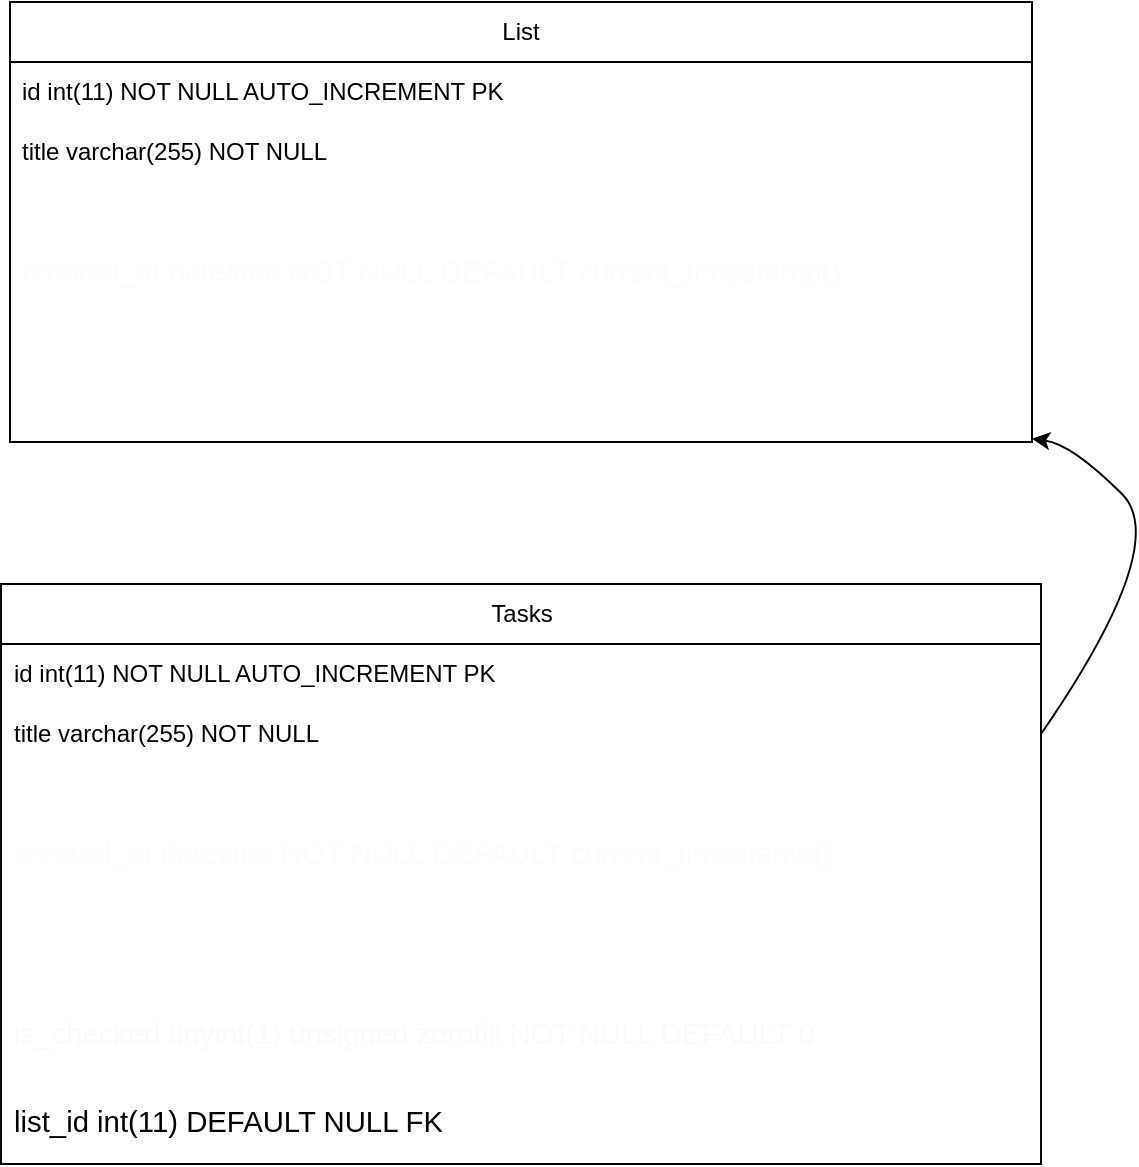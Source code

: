 <mxfile>
    <diagram id="G1lX8GKIa2yoWnkr4c4l" name="Page-1">
        <mxGraphModel dx="1130" dy="702" grid="1" gridSize="10" guides="1" tooltips="1" connect="1" arrows="1" fold="1" page="1" pageScale="1" pageWidth="850" pageHeight="1100" math="0" shadow="0">
            <root>
                <mxCell id="0"/>
                <mxCell id="1" parent="0"/>
                <mxCell id="2" value="Tasks" style="swimlane;fontStyle=0;childLayout=stackLayout;horizontal=1;startSize=30;horizontalStack=0;resizeParent=1;resizeParentMax=0;resizeLast=0;collapsible=1;marginBottom=0;whiteSpace=wrap;html=1;" parent="1" vertex="1">
                    <mxGeometry x="64.5" y="310" width="520" height="290" as="geometry"/>
                </mxCell>
                <mxCell id="3" value="id int(11) NOT NULL AUTO_INCREMENT PK" style="text;strokeColor=none;fillColor=none;align=left;verticalAlign=middle;spacingLeft=4;spacingRight=4;overflow=hidden;points=[[0,0.5],[1,0.5]];portConstraint=eastwest;rotatable=0;whiteSpace=wrap;html=1;" parent="2" vertex="1">
                    <mxGeometry y="30" width="520" height="30" as="geometry"/>
                </mxCell>
                <mxCell id="4" value="title varchar(255) NOT NULL" style="text;strokeColor=none;fillColor=none;align=left;verticalAlign=middle;spacingLeft=4;spacingRight=4;overflow=hidden;points=[[0,0.5],[1,0.5]];portConstraint=eastwest;rotatable=0;whiteSpace=wrap;html=1;" parent="2" vertex="1">
                    <mxGeometry y="60" width="520" height="30" as="geometry"/>
                </mxCell>
                <mxCell id="5" value="&lt;span style=&quot;color: rgb(255, 255, 255); font-family: Arial, sans-serif; font-size: 14.667px;&quot;&gt;description varchar(255) NOT NULL&lt;/span&gt;" style="text;strokeColor=none;fillColor=none;align=left;verticalAlign=middle;spacingLeft=4;spacingRight=4;overflow=hidden;points=[[0,0.5],[1,0.5]];portConstraint=eastwest;rotatable=0;whiteSpace=wrap;html=1;" parent="2" vertex="1">
                    <mxGeometry y="90" width="520" height="30" as="geometry"/>
                </mxCell>
                <mxCell id="17" value="&lt;span id=&quot;docs-internal-guid-ec8f2c95-7fff-4fae-cb76-d2736a8f1fb5&quot;&gt;&lt;span style=&quot;font-size: 11pt; font-family: Arial, sans-serif; background-color: transparent; font-variant-numeric: normal; font-variant-east-asian: normal; font-variant-alternates: normal; font-variant-position: normal; vertical-align: baseline;&quot;&gt;&lt;font color=&quot;#fcfcfc&quot;&gt;created_at datetime NOT NULL DEFAULT&amp;nbsp;&lt;/font&gt;&lt;/span&gt;&lt;/span&gt;&lt;span style=&quot;color: rgb(252, 252, 252); font-family: Arial, sans-serif; font-size: 14.667px;&quot;&gt;current_timestamp()&lt;/span&gt;" style="text;strokeColor=none;fillColor=none;align=left;verticalAlign=middle;spacingLeft=4;spacingRight=4;overflow=hidden;points=[[0,0.5],[1,0.5]];portConstraint=eastwest;rotatable=0;whiteSpace=wrap;html=1;" parent="2" vertex="1">
                    <mxGeometry y="120" width="520" height="30" as="geometry"/>
                </mxCell>
                <mxCell id="16" value="&lt;p style=&quot;line-height: 1.38; margin-top: 12pt; margin-bottom: 12pt;&quot; dir=&quot;ltr&quot;&gt;&lt;span style=&quot;font-size: 11pt; font-family: Arial, sans-serif; background-color: transparent; font-variant-numeric: normal; font-variant-east-asian: normal; font-variant-alternates: normal; font-variant-position: normal; vertical-align: baseline;&quot;&gt;&lt;font color=&quot;#ffffff&quot;&gt;updated_at datetime NOT NULL DEFAULT current_timestamp() ON UPDATE current_timestamp()&lt;/font&gt;&lt;/span&gt;&lt;/p&gt;&lt;div&gt;&lt;span style=&quot;font-size: 11pt; font-family: Arial, sans-serif; background-color: transparent; font-variant-numeric: normal; font-variant-east-asian: normal; font-variant-alternates: normal; font-variant-position: normal; vertical-align: baseline;&quot;&gt;&lt;font color=&quot;#ffffff&quot;&gt;&lt;br&gt;&lt;/font&gt;&lt;/span&gt;&lt;/div&gt;" style="text;strokeColor=none;fillColor=none;align=left;verticalAlign=middle;spacingLeft=4;spacingRight=4;overflow=hidden;points=[[0,0.5],[1,0.5]];portConstraint=eastwest;rotatable=0;whiteSpace=wrap;html=1;" parent="2" vertex="1">
                    <mxGeometry y="150" width="520" height="60" as="geometry"/>
                </mxCell>
                <mxCell id="18" value="&lt;span id=&quot;docs-internal-guid-0859cea8-7fff-225d-d819-ba173547342a&quot;&gt;&lt;span style=&quot;font-size: 11pt; font-family: Arial, sans-serif; background-color: transparent; font-variant-numeric: normal; font-variant-east-asian: normal; font-variant-alternates: normal; font-variant-position: normal; vertical-align: baseline;&quot;&gt;&lt;font color=&quot;#fafafa&quot;&gt;is_checked tinyint(1) unsigned zerofill NOT NULL DEFAULT 0&lt;/font&gt;&lt;/span&gt;&lt;/span&gt;" style="text;strokeColor=none;fillColor=none;align=left;verticalAlign=middle;spacingLeft=4;spacingRight=4;overflow=hidden;points=[[0,0.5],[1,0.5]];portConstraint=eastwest;rotatable=0;whiteSpace=wrap;html=1;" parent="2" vertex="1">
                    <mxGeometry y="210" width="520" height="30" as="geometry"/>
                </mxCell>
                <mxCell id="19" value="&lt;span id=&quot;docs-internal-guid-8ad223e1-7fff-7390-e917-1c390940227b&quot;&gt;&lt;p style=&quot;line-height:1.38;margin-top:12pt;margin-bottom:12pt;&quot; dir=&quot;ltr&quot;&gt;&lt;span style=&quot;font-size: 11pt; font-family: Arial, sans-serif; background-color: transparent; font-variant-numeric: normal; font-variant-east-asian: normal; font-variant-alternates: normal; font-variant-position: normal; vertical-align: baseline;&quot;&gt;list_id int(11) DEFAULT NULL FK&lt;/span&gt;&lt;/p&gt;&lt;div&gt;&lt;span style=&quot;font-size: 11pt; font-family: Arial, sans-serif; color: rgb(0, 0, 0); background-color: transparent; font-variant-numeric: normal; font-variant-east-asian: normal; font-variant-alternates: normal; font-variant-position: normal; vertical-align: baseline;&quot;&gt;&lt;br&gt;&lt;/span&gt;&lt;/div&gt;&lt;/span&gt;" style="text;strokeColor=none;fillColor=none;align=left;verticalAlign=middle;spacingLeft=4;spacingRight=4;overflow=hidden;points=[[0,0.5],[1,0.5]];portConstraint=eastwest;rotatable=0;whiteSpace=wrap;html=1;" parent="2" vertex="1">
                    <mxGeometry y="240" width="520" height="50" as="geometry"/>
                </mxCell>
                <mxCell id="6" value="List" style="swimlane;fontStyle=0;childLayout=stackLayout;horizontal=1;startSize=30;horizontalStack=0;resizeParent=1;resizeParentMax=0;resizeLast=0;collapsible=1;marginBottom=0;whiteSpace=wrap;html=1;" parent="1" vertex="1">
                    <mxGeometry x="69" y="19" width="511" height="220" as="geometry"/>
                </mxCell>
                <mxCell id="7" value="id int(11) NOT NULL AUTO_INCREMENT PK" style="text;strokeColor=none;fillColor=none;align=left;verticalAlign=middle;spacingLeft=4;spacingRight=4;overflow=hidden;points=[[0,0.5],[1,0.5]];portConstraint=eastwest;rotatable=0;whiteSpace=wrap;html=1;" parent="6" vertex="1">
                    <mxGeometry y="30" width="511" height="30" as="geometry"/>
                </mxCell>
                <mxCell id="8" value="title varchar(255) NOT NULL" style="text;strokeColor=none;fillColor=none;align=left;verticalAlign=middle;spacingLeft=4;spacingRight=4;overflow=hidden;points=[[0,0.5],[1,0.5]];portConstraint=eastwest;rotatable=0;whiteSpace=wrap;html=1;" parent="6" vertex="1">
                    <mxGeometry y="60" width="511" height="30" as="geometry"/>
                </mxCell>
                <mxCell id="14" value="&lt;span id=&quot;docs-internal-guid-ff504b65-7fff-55a3-0518-ecef78f7728e&quot;&gt;&lt;span style=&quot;font-size: 11pt; font-family: Arial, sans-serif; background-color: transparent; font-variant-numeric: normal; font-variant-east-asian: normal; font-variant-alternates: normal; font-variant-position: normal; vertical-align: baseline;&quot;&gt;&lt;font color=&quot;#ffffff&quot;&gt;description varchar(255) NOT NULL&lt;/font&gt;&lt;/span&gt;&lt;/span&gt;" style="text;strokeColor=none;fillColor=none;align=left;verticalAlign=middle;spacingLeft=4;spacingRight=4;overflow=hidden;points=[[0,0.5],[1,0.5]];portConstraint=eastwest;rotatable=0;whiteSpace=wrap;html=1;" parent="6" vertex="1">
                    <mxGeometry y="90" width="511" height="30" as="geometry"/>
                </mxCell>
                <mxCell id="13" value="&lt;span id=&quot;docs-internal-guid-ec8f2c95-7fff-4fae-cb76-d2736a8f1fb5&quot;&gt;&lt;span style=&quot;font-size: 11pt; font-family: Arial, sans-serif; background-color: transparent; font-variant-numeric: normal; font-variant-east-asian: normal; font-variant-alternates: normal; font-variant-position: normal; vertical-align: baseline;&quot;&gt;&lt;font color=&quot;#fcfcfc&quot;&gt;created_at datetime NOT NULL DEFAULT&amp;nbsp;&lt;/font&gt;&lt;/span&gt;&lt;/span&gt;&lt;span style=&quot;color: rgb(252, 252, 252); font-family: Arial, sans-serif; font-size: 14.667px;&quot;&gt;current_timestamp()&lt;/span&gt;" style="text;strokeColor=none;fillColor=none;align=left;verticalAlign=middle;spacingLeft=4;spacingRight=4;overflow=hidden;points=[[0,0.5],[1,0.5]];portConstraint=eastwest;rotatable=0;whiteSpace=wrap;html=1;" parent="6" vertex="1">
                    <mxGeometry y="120" width="511" height="30" as="geometry"/>
                </mxCell>
                <mxCell id="15" value="&lt;span id=&quot;docs-internal-guid-08c855dd-7fff-5694-9983-5a0c1aeb8626&quot;&gt;&lt;p style=&quot;line-height:1.38;margin-top:12pt;margin-bottom:12pt;&quot; dir=&quot;ltr&quot;&gt;&lt;span style=&quot;font-size: 11pt; font-family: Arial, sans-serif; background-color: transparent; font-variant-numeric: normal; font-variant-east-asian: normal; font-variant-alternates: normal; font-variant-position: normal; vertical-align: baseline;&quot;&gt;&lt;font color=&quot;#ffffff&quot;&gt;updated_at datetime NOT NULL DEFAULT current_timestamp() ON UPDATE current_timestamp()&lt;/font&gt;&lt;/span&gt;&lt;/p&gt;&lt;div&gt;&lt;span style=&quot;font-size: 11pt; font-family: Arial, sans-serif; color: rgb(0, 0, 0); background-color: transparent; font-variant-numeric: normal; font-variant-east-asian: normal; font-variant-alternates: normal; font-variant-position: normal; vertical-align: baseline;&quot;&gt;&lt;br&gt;&lt;/span&gt;&lt;/div&gt;&lt;/span&gt;" style="text;strokeColor=none;fillColor=none;align=left;verticalAlign=middle;spacingLeft=4;spacingRight=4;overflow=hidden;points=[[0,0.5],[1,0.5]];portConstraint=eastwest;rotatable=0;whiteSpace=wrap;html=1;" parent="6" vertex="1">
                    <mxGeometry y="150" width="511" height="70" as="geometry"/>
                </mxCell>
                <mxCell id="21" value="" style="curved=1;endArrow=classic;html=1;fontColor=#F0F0F0;exitX=1;exitY=0.5;exitDx=0;exitDy=0;" parent="1" source="4" target="15" edge="1">
                    <mxGeometry width="50" height="50" relative="1" as="geometry">
                        <mxPoint x="600" y="290" as="sourcePoint"/>
                        <mxPoint x="650" y="240" as="targetPoint"/>
                        <Array as="points">
                            <mxPoint x="650" y="290"/>
                            <mxPoint x="600" y="240"/>
                        </Array>
                    </mxGeometry>
                </mxCell>
            </root>
        </mxGraphModel>
    </diagram>
</mxfile>